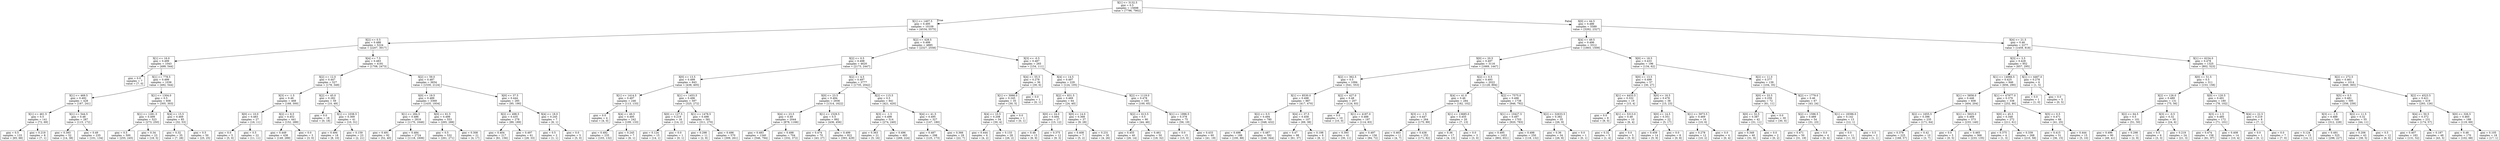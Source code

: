 digraph Tree {
node [shape=box] ;
0 [label="X[1] <= 3132.5\ngini = 0.5\nsamples = 15698\nvalue = [7796, 7902]"] ;
1 [label="X[1] <= 1407.5\ngini = 0.495\nsamples = 10109\nvalue = [4534, 5575]"] ;
0 -> 1 [labeldistance=2.5, labelangle=45, headlabel="True"] ;
2 [label="X[2] <= 0.5\ngini = 0.488\nsamples = 5224\nvalue = [2207, 3017]"] ;
1 -> 2 ;
3 [label="X[1] <= 16.0\ngini = 0.499\nsamples = 1043\nvalue = [499, 544]"] ;
2 -> 3 ;
4 [label="gini = 0.0\nsamples = 7\nvalue = [7, 0]"] ;
3 -> 4 ;
5 [label="X[1] <= 778.5\ngini = 0.499\nsamples = 1036\nvalue = [492, 544]"] ;
3 -> 5 ;
6 [label="X[1] <= 469.5\ngini = 0.492\nsamples = 428\nvalue = [187, 241]"] ;
5 -> 6 ;
7 [label="X[1] <= 461.5\ngini = 0.5\nsamples = 141\nvalue = [72, 69]"] ;
6 -> 7 ;
8 [label="gini = 0.5\nsamples = 133\nvalue = [65, 68]"] ;
7 -> 8 ;
9 [label="gini = 0.219\nsamples = 8\nvalue = [7, 1]"] ;
7 -> 9 ;
10 [label="X[1] <= 544.5\ngini = 0.48\nsamples = 287\nvalue = [115, 172]"] ;
6 -> 10 ;
11 [label="gini = 0.393\nsamples = 52\nvalue = [14, 38]"] ;
10 -> 11 ;
12 [label="gini = 0.49\nsamples = 235\nvalue = [101, 134]"] ;
10 -> 12 ;
13 [label="X[1] <= 1304.0\ngini = 0.5\nsamples = 608\nvalue = [305, 303]"] ;
5 -> 13 ;
14 [label="X[1] <= 1281.5\ngini = 0.499\nsamples = 523\nvalue = [273, 250]"] ;
13 -> 14 ;
15 [label="gini = 0.5\nsamples = 500\nvalue = [255, 245]"] ;
14 -> 15 ;
16 [label="gini = 0.34\nsamples = 23\nvalue = [18, 5]"] ;
14 -> 16 ;
17 [label="X[4] <= 15.5\ngini = 0.469\nsamples = 85\nvalue = [32, 53]"] ;
13 -> 17 ;
18 [label="gini = 0.32\nsamples = 35\nvalue = [7, 28]"] ;
17 -> 18 ;
19 [label="gini = 0.5\nsamples = 50\nvalue = [25, 25]"] ;
17 -> 19 ;
20 [label="X[4] <= 7.5\ngini = 0.483\nsamples = 4181\nvalue = [1708, 2473]"] ;
2 -> 20 ;
21 [label="X[2] <= 12.0\ngini = 0.447\nsamples = 527\nvalue = [178, 349]"] ;
20 -> 21 ;
22 [label="X[3] <= -1.5\ngini = 0.46\nsamples = 468\nvalue = [168, 300]"] ;
21 -> 22 ;
23 [label="X[0] <= 10.0\ngini = 0.483\nsamples = 27\nvalue = [16, 11]"] ;
22 -> 23 ;
24 [label="gini = 0.0\nsamples = 5\nvalue = [5, 0]"] ;
23 -> 24 ;
25 [label="gini = 0.5\nsamples = 22\nvalue = [11, 11]"] ;
23 -> 25 ;
26 [label="X[2] <= 8.5\ngini = 0.452\nsamples = 441\nvalue = [152, 289]"] ;
22 -> 26 ;
27 [label="gini = 0.449\nsamples = 438\nvalue = [149, 289]"] ;
26 -> 27 ;
28 [label="gini = 0.0\nsamples = 3\nvalue = [3, 0]"] ;
26 -> 28 ;
29 [label="X[2] <= 45.0\ngini = 0.282\nsamples = 59\nvalue = [10, 49]"] ;
21 -> 29 ;
30 [label="gini = 0.0\nsamples = 18\nvalue = [0, 18]"] ;
29 -> 30 ;
31 [label="X[1] <= 1038.5\ngini = 0.369\nsamples = 41\nvalue = [10, 31]"] ;
29 -> 31 ;
32 [label="gini = 0.494\nsamples = 18\nvalue = [8, 10]"] ;
31 -> 32 ;
33 [label="gini = 0.159\nsamples = 23\nvalue = [2, 21]"] ;
31 -> 33 ;
34 [label="X[2] <= 59.0\ngini = 0.487\nsamples = 3654\nvalue = [1530, 2124]"] ;
20 -> 34 ;
35 [label="X[0] <= 19.5\ngini = 0.489\nsamples = 3369\nvalue = [1435, 1934]"] ;
34 -> 35 ;
36 [label="X[1] <= 284.5\ngini = 0.486\nsamples = 2816\nvalue = [1170, 1646]"] ;
35 -> 36 ;
37 [label="gini = 0.491\nsamples = 92\nvalue = [52, 40]"] ;
36 -> 37 ;
38 [label="gini = 0.484\nsamples = 2724\nvalue = [1118, 1606]"] ;
36 -> 38 ;
39 [label="X[0] <= 61.5\ngini = 0.499\nsamples = 553\nvalue = [265, 288]"] ;
35 -> 39 ;
40 [label="gini = 0.5\nsamples = 532\nvalue = [261, 271]"] ;
39 -> 40 ;
41 [label="gini = 0.308\nsamples = 21\nvalue = [4, 17]"] ;
39 -> 41 ;
42 [label="X[0] <= 37.5\ngini = 0.444\nsamples = 285\nvalue = [95, 190]"] ;
34 -> 42 ;
43 [label="X[2] <= 498.5\ngini = 0.435\nsamples = 278\nvalue = [89, 189]"] ;
42 -> 43 ;
44 [label="gini = 0.404\nsamples = 217\nvalue = [61, 156]"] ;
43 -> 44 ;
45 [label="gini = 0.497\nsamples = 61\nvalue = [28, 33]"] ;
43 -> 45 ;
46 [label="X[4] <= 18.0\ngini = 0.245\nsamples = 7\nvalue = [6, 1]"] ;
42 -> 46 ;
47 [label="gini = 0.5\nsamples = 2\nvalue = [1, 1]"] ;
46 -> 47 ;
48 [label="gini = 0.0\nsamples = 5\nvalue = [5, 0]"] ;
46 -> 48 ;
49 [label="X[2] <= 428.5\ngini = 0.499\nsamples = 4885\nvalue = [2327, 2558]"] ;
1 -> 49 ;
50 [label="X[2] <= 0.5\ngini = 0.498\nsamples = 4620\nvalue = [2173, 2447]"] ;
49 -> 50 ;
51 [label="X[0] <= 13.5\ngini = 0.499\nsamples = 843\nvalue = [438, 405]"] ;
50 -> 51 ;
52 [label="X[1] <= 1414.5\ngini = 0.497\nsamples = 246\nvalue = [113, 133]"] ;
51 -> 52 ;
53 [label="gini = 0.0\nsamples = 4\nvalue = [4, 0]"] ;
52 -> 53 ;
54 [label="X[4] <= 49.5\ngini = 0.495\nsamples = 242\nvalue = [109, 133]"] ;
52 -> 54 ;
55 [label="gini = 0.492\nsamples = 235\nvalue = [103, 132]"] ;
54 -> 55 ;
56 [label="gini = 0.245\nsamples = 7\nvalue = [6, 1]"] ;
54 -> 56 ;
57 [label="X[1] <= 1453.5\ngini = 0.496\nsamples = 597\nvalue = [325, 272]"] ;
51 -> 57 ;
58 [label="X[0] <= 127.5\ngini = 0.219\nsamples = 16\nvalue = [14, 2]"] ;
57 -> 58 ;
59 [label="gini = 0.124\nsamples = 15\nvalue = [14, 1]"] ;
58 -> 59 ;
60 [label="gini = 0.0\nsamples = 1\nvalue = [0, 1]"] ;
58 -> 60 ;
61 [label="X[1] <= 1478.5\ngini = 0.498\nsamples = 581\nvalue = [311, 270]"] ;
57 -> 61 ;
62 [label="gini = 0.298\nsamples = 11\nvalue = [2, 9]"] ;
61 -> 62 ;
63 [label="gini = 0.496\nsamples = 570\nvalue = [309, 261]"] ;
61 -> 63 ;
64 [label="X[2] <= 4.5\ngini = 0.497\nsamples = 3777\nvalue = [1735, 2042]"] ;
50 -> 64 ;
65 [label="X[0] <= 23.5\ngini = 0.494\nsamples = 2936\nvalue = [1314, 1622]"] ;
64 -> 65 ;
66 [label="X[4] <= 23.5\ngini = 0.49\nsamples = 2044\nvalue = [878, 1166]"] ;
65 -> 66 ;
67 [label="gini = 0.483\nsamples = 1340\nvalue = [546, 794]"] ;
66 -> 67 ;
68 [label="gini = 0.498\nsamples = 704\nvalue = [332, 372]"] ;
66 -> 68 ;
69 [label="X[1] <= 1529.5\ngini = 0.5\nsamples = 892\nvalue = [436, 456]"] ;
65 -> 69 ;
70 [label="gini = 0.474\nsamples = 70\nvalue = [43, 27]"] ;
69 -> 70 ;
71 [label="gini = 0.499\nsamples = 822\nvalue = [393, 429]"] ;
69 -> 71 ;
72 [label="X[2] <= 115.5\ngini = 0.5\nsamples = 841\nvalue = [421, 420]"] ;
64 -> 72 ;
73 [label="X[3] <= -1.5\ngini = 0.498\nsamples = 514\nvalue = [274, 240]"] ;
72 -> 73 ;
74 [label="gini = 0.363\nsamples = 21\nvalue = [5, 16]"] ;
73 -> 74 ;
75 [label="gini = 0.496\nsamples = 493\nvalue = [269, 224]"] ;
73 -> 75 ;
76 [label="X[4] <= 41.5\ngini = 0.495\nsamples = 327\nvalue = [147, 180]"] ;
72 -> 76 ;
77 [label="gini = 0.487\nsamples = 298\nvalue = [125, 173]"] ;
76 -> 77 ;
78 [label="gini = 0.366\nsamples = 29\nvalue = [22, 7]"] ;
76 -> 78 ;
79 [label="X[3] <= -0.5\ngini = 0.487\nsamples = 265\nvalue = [154, 111]"] ;
49 -> 79 ;
80 [label="X[4] <= 55.5\ngini = 0.278\nsamples = 36\nvalue = [30, 6]"] ;
79 -> 80 ;
81 [label="X[1] <= 3066.0\ngini = 0.245\nsamples = 35\nvalue = [30, 5]"] ;
80 -> 81 ;
82 [label="X[4] <= 10.5\ngini = 0.208\nsamples = 34\nvalue = [30, 4]"] ;
81 -> 82 ;
83 [label="gini = 0.444\nsamples = 6\nvalue = [4, 2]"] ;
82 -> 83 ;
84 [label="gini = 0.133\nsamples = 28\nvalue = [26, 2]"] ;
82 -> 84 ;
85 [label="gini = 0.0\nsamples = 1\nvalue = [0, 1]"] ;
81 -> 85 ;
86 [label="gini = 0.0\nsamples = 1\nvalue = [0, 1]"] ;
80 -> 86 ;
87 [label="X[4] <= 14.5\ngini = 0.497\nsamples = 229\nvalue = [124, 105]"] ;
79 -> 87 ;
88 [label="X[2] <= 831.5\ngini = 0.469\nsamples = 64\nvalue = [24, 40]"] ;
87 -> 88 ;
89 [label="X[0] <= 24.0\ngini = 0.494\nsamples = 27\nvalue = [15, 12]"] ;
88 -> 89 ;
90 [label="gini = 0.48\nsamples = 15\nvalue = [6, 9]"] ;
89 -> 90 ;
91 [label="gini = 0.375\nsamples = 12\nvalue = [9, 3]"] ;
89 -> 91 ;
92 [label="X[0] <= 14.0\ngini = 0.368\nsamples = 37\nvalue = [9, 28]"] ;
88 -> 92 ;
93 [label="gini = 0.408\nsamples = 7\nvalue = [5, 2]"] ;
92 -> 93 ;
94 [label="gini = 0.231\nsamples = 30\nvalue = [4, 26]"] ;
92 -> 94 ;
95 [label="X[2] <= 1119.0\ngini = 0.478\nsamples = 165\nvalue = [100, 65]"] ;
87 -> 95 ;
96 [label="X[2] <= 613.5\ngini = 0.5\nsamples = 90\nvalue = [44, 46]"] ;
95 -> 96 ;
97 [label="gini = 0.455\nsamples = 40\nvalue = [26, 14]"] ;
96 -> 97 ;
98 [label="gini = 0.461\nsamples = 50\nvalue = [18, 32]"] ;
96 -> 98 ;
99 [label="X[1] <= 1996.5\ngini = 0.378\nsamples = 75\nvalue = [56, 19]"] ;
95 -> 99 ;
100 [label="gini = 0.0\nsamples = 15\nvalue = [15, 0]"] ;
99 -> 100 ;
101 [label="gini = 0.433\nsamples = 60\nvalue = [41, 19]"] ;
99 -> 101 ;
102 [label="X[0] <= 44.5\ngini = 0.486\nsamples = 5589\nvalue = [3262, 2327]"] ;
0 -> 102 [labeldistance=2.5, labelangle=-45, headlabel="False"] ;
103 [label="X[4] <= 49.5\ngini = 0.496\nsamples = 3312\nvalue = [1803, 1509]"] ;
102 -> 103 ;
104 [label="X[0] <= 20.5\ngini = 0.497\nsamples = 3116\nvalue = [1669, 1447]"] ;
103 -> 104 ;
105 [label="X[2] <= 362.5\ngini = 0.5\nsamples = 1094\nvalue = [541, 553]"] ;
104 -> 105 ;
106 [label="X[1] <= 8530.0\ngini = 0.498\nsamples = 887\nvalue = [417, 470]"] ;
105 -> 106 ;
107 [label="X[2] <= 0.5\ngini = 0.494\nsamples = 780\nvalue = [348, 432]"] ;
106 -> 107 ;
108 [label="gini = 0.498\nsamples = 188\nvalue = [100, 88]"] ;
107 -> 108 ;
109 [label="gini = 0.487\nsamples = 592\nvalue = [248, 344]"] ;
107 -> 109 ;
110 [label="X[4] <= 37.5\ngini = 0.458\nsamples = 107\nvalue = [69, 38]"] ;
106 -> 110 ;
111 [label="gini = 0.47\nsamples = 98\nvalue = [61, 37]"] ;
110 -> 111 ;
112 [label="gini = 0.198\nsamples = 9\nvalue = [8, 1]"] ;
110 -> 112 ;
113 [label="X[2] <= 427.0\ngini = 0.48\nsamples = 207\nvalue = [124, 83]"] ;
105 -> 113 ;
114 [label="gini = 0.0\nsamples = 10\nvalue = [10, 0]"] ;
113 -> 114 ;
115 [label="X[1] <= 4187.0\ngini = 0.488\nsamples = 197\nvalue = [114, 83]"] ;
113 -> 115 ;
116 [label="gini = 0.393\nsamples = 41\nvalue = [30, 11]"] ;
115 -> 116 ;
117 [label="gini = 0.497\nsamples = 156\nvalue = [84, 72]"] ;
115 -> 117 ;
118 [label="X[2] <= 0.5\ngini = 0.493\nsamples = 2022\nvalue = [1128, 894]"] ;
104 -> 118 ;
119 [label="X[4] <= 41.0\ngini = 0.46\nsamples = 284\nvalue = [182, 102]"] ;
118 -> 119 ;
120 [label="X[3] <= -1.5\ngini = 0.447\nsamples = 264\nvalue = [175, 89]"] ;
119 -> 120 ;
121 [label="gini = 0.463\nsamples = 11\nvalue = [4, 7]"] ;
120 -> 121 ;
122 [label="gini = 0.438\nsamples = 253\nvalue = [171, 82]"] ;
120 -> 122 ;
123 [label="X[1] <= 13685.0\ngini = 0.455\nsamples = 20\nvalue = [7, 13]"] ;
119 -> 123 ;
124 [label="gini = 0.36\nsamples = 17\nvalue = [4, 13]"] ;
123 -> 124 ;
125 [label="gini = 0.0\nsamples = 3\nvalue = [3, 0]"] ;
123 -> 125 ;
126 [label="X[2] <= 7575.0\ngini = 0.496\nsamples = 1738\nvalue = [946, 792]"] ;
118 -> 126 ;
127 [label="X[1] <= 10427.5\ngini = 0.497\nsamples = 1703\nvalue = [920, 783]"] ;
126 -> 127 ;
128 [label="gini = 0.495\nsamples = 1453\nvalue = [802, 651]"] ;
127 -> 128 ;
129 [label="gini = 0.498\nsamples = 250\nvalue = [118, 132]"] ;
127 -> 129 ;
130 [label="X[2] <= 32633.5\ngini = 0.382\nsamples = 35\nvalue = [26, 9]"] ;
126 -> 130 ;
131 [label="gini = 0.36\nsamples = 34\nvalue = [26, 8]"] ;
130 -> 131 ;
132 [label="gini = 0.0\nsamples = 1\nvalue = [0, 1]"] ;
130 -> 132 ;
133 [label="X[0] <= 18.5\ngini = 0.433\nsamples = 196\nvalue = [134, 62]"] ;
103 -> 133 ;
134 [label="X[0] <= 13.5\ngini = 0.499\nsamples = 57\nvalue = [30, 27]"] ;
133 -> 134 ;
135 [label="X[1] <= 4433.5\ngini = 0.332\nsamples = 19\nvalue = [15, 4]"] ;
134 -> 135 ;
136 [label="gini = 0.0\nsamples = 9\nvalue = [9, 0]"] ;
135 -> 136 ;
137 [label="X[1] <= 5313.0\ngini = 0.48\nsamples = 10\nvalue = [6, 4]"] ;
135 -> 137 ;
138 [label="gini = 0.32\nsamples = 5\nvalue = [1, 4]"] ;
137 -> 138 ;
139 [label="gini = 0.0\nsamples = 5\nvalue = [5, 0]"] ;
137 -> 139 ;
140 [label="X[0] <= 16.5\ngini = 0.478\nsamples = 38\nvalue = [15, 23]"] ;
134 -> 140 ;
141 [label="X[0] <= 14.5\ngini = 0.351\nsamples = 22\nvalue = [5, 17]"] ;
140 -> 141 ;
142 [label="gini = 0.459\nsamples = 14\nvalue = [5, 9]"] ;
141 -> 142 ;
143 [label="gini = 0.0\nsamples = 8\nvalue = [0, 8]"] ;
141 -> 143 ;
144 [label="X[1] <= 5973.5\ngini = 0.469\nsamples = 16\nvalue = [10, 6]"] ;
140 -> 144 ;
145 [label="gini = 0.278\nsamples = 12\nvalue = [10, 2]"] ;
144 -> 145 ;
146 [label="gini = 0.0\nsamples = 4\nvalue = [0, 4]"] ;
144 -> 146 ;
147 [label="X[2] <= 11.0\ngini = 0.377\nsamples = 139\nvalue = [104, 35]"] ;
133 -> 147 ;
148 [label="X[0] <= 33.5\ngini = 0.259\nsamples = 72\nvalue = [61, 11]"] ;
147 -> 148 ;
149 [label="X[0] <= 32.5\ngini = 0.387\nsamples = 42\nvalue = [31, 11]"] ;
148 -> 149 ;
150 [label="gini = 0.349\nsamples = 40\nvalue = [31, 9]"] ;
149 -> 150 ;
151 [label="gini = 0.0\nsamples = 2\nvalue = [0, 2]"] ;
149 -> 151 ;
152 [label="gini = 0.0\nsamples = 30\nvalue = [30, 0]"] ;
148 -> 152 ;
153 [label="X[2] <= 1779.0\ngini = 0.46\nsamples = 67\nvalue = [43, 24]"] ;
147 -> 153 ;
154 [label="X[2] <= 1596.5\ngini = 0.489\nsamples = 54\nvalue = [31, 23]"] ;
153 -> 154 ;
155 [label="gini = 0.471\nsamples = 50\nvalue = [31, 19]"] ;
154 -> 155 ;
156 [label="gini = 0.0\nsamples = 4\nvalue = [0, 4]"] ;
154 -> 156 ;
157 [label="X[1] <= 18396.0\ngini = 0.142\nsamples = 13\nvalue = [12, 1]"] ;
153 -> 157 ;
158 [label="gini = 0.0\nsamples = 11\nvalue = [11, 0]"] ;
157 -> 158 ;
159 [label="gini = 0.5\nsamples = 2\nvalue = [1, 1]"] ;
157 -> 159 ;
160 [label="X[4] <= 21.5\ngini = 0.46\nsamples = 2277\nvalue = [1459, 818]"] ;
102 -> 160 ;
161 [label="X[3] <= 3.5\ngini = 0.428\nsamples = 952\nvalue = [657, 295]"] ;
160 -> 161 ;
162 [label="X[1] <= 14066.5\ngini = 0.425\nsamples = 946\nvalue = [656, 290]"] ;
161 -> 162 ;
163 [label="X[1] <= 5858.0\ngini = 0.446\nsamples = 608\nvalue = [404, 204]"] ;
162 -> 163 ;
164 [label="X[2] <= 1655.5\ngini = 0.396\nsamples = 235\nvalue = [171, 64]"] ;
163 -> 164 ;
165 [label="gini = 0.378\nsamples = 225\nvalue = [168, 57]"] ;
164 -> 165 ;
166 [label="gini = 0.42\nsamples = 10\nvalue = [3, 7]"] ;
164 -> 166 ;
167 [label="X[1] <= 5925.0\ngini = 0.469\nsamples = 373\nvalue = [233, 140]"] ;
163 -> 167 ;
168 [label="gini = 0.0\nsamples = 5\nvalue = [0, 5]"] ;
167 -> 168 ;
169 [label="gini = 0.465\nsamples = 368\nvalue = [233, 135]"] ;
167 -> 169 ;
170 [label="X[1] <= 47977.0\ngini = 0.379\nsamples = 338\nvalue = [252, 86]"] ;
162 -> 170 ;
171 [label="X[0] <= 45.5\ngini = 0.348\nsamples = 272\nvalue = [211, 61]"] ;
170 -> 171 ;
172 [label="gini = 0.375\nsamples = 4\nvalue = [1, 3]"] ;
171 -> 172 ;
173 [label="gini = 0.339\nsamples = 268\nvalue = [210, 58]"] ;
171 -> 173 ;
174 [label="X[5] <= 0.5\ngini = 0.471\nsamples = 66\nvalue = [41, 25]"] ;
170 -> 174 ;
175 [label="gini = 0.415\nsamples = 51\nvalue = [36, 15]"] ;
174 -> 175 ;
176 [label="gini = 0.444\nsamples = 15\nvalue = [5, 10]"] ;
174 -> 176 ;
177 [label="X[1] <= 4467.0\ngini = 0.278\nsamples = 6\nvalue = [1, 5]"] ;
161 -> 177 ;
178 [label="gini = 0.0\nsamples = 1\nvalue = [1, 0]"] ;
177 -> 178 ;
179 [label="gini = 0.0\nsamples = 5\nvalue = [0, 5]"] ;
177 -> 179 ;
180 [label="X[1] <= 6234.0\ngini = 0.478\nsamples = 1325\nvalue = [802, 523]"] ;
160 -> 180 ;
181 [label="X[0] <= 51.5\ngini = 0.5\nsamples = 311\nvalue = [153, 158]"] ;
180 -> 181 ;
182 [label="X[2] <= 126.0\ngini = 0.489\nsamples = 131\nvalue = [75, 56]"] ;
181 -> 182 ;
183 [label="X[2] <= 64.5\ngini = 0.5\nsamples = 101\nvalue = [51, 50]"] ;
182 -> 183 ;
184 [label="gini = 0.496\nsamples = 90\nvalue = [49, 41]"] ;
183 -> 184 ;
185 [label="gini = 0.298\nsamples = 11\nvalue = [2, 9]"] ;
183 -> 185 ;
186 [label="X[3] <= -0.5\ngini = 0.32\nsamples = 30\nvalue = [24, 6]"] ;
182 -> 186 ;
187 [label="gini = 0.5\nsamples = 6\nvalue = [3, 3]"] ;
186 -> 187 ;
188 [label="gini = 0.219\nsamples = 24\nvalue = [21, 3]"] ;
186 -> 188 ;
189 [label="X[0] <= 120.5\ngini = 0.491\nsamples = 180\nvalue = [78, 102]"] ;
181 -> 189 ;
190 [label="X[3] <= 1.5\ngini = 0.485\nsamples = 172\nvalue = [71, 101]"] ;
189 -> 190 ;
191 [label="gini = 0.474\nsamples = 158\nvalue = [61, 97]"] ;
190 -> 191 ;
192 [label="gini = 0.408\nsamples = 14\nvalue = [10, 4]"] ;
190 -> 192 ;
193 [label="X[4] <= 22.5\ngini = 0.219\nsamples = 8\nvalue = [7, 1]"] ;
189 -> 193 ;
194 [label="gini = 0.0\nsamples = 1\nvalue = [0, 1]"] ;
193 -> 194 ;
195 [label="gini = 0.0\nsamples = 7\nvalue = [7, 0]"] ;
193 -> 195 ;
196 [label="X[2] <= 272.5\ngini = 0.461\nsamples = 1014\nvalue = [649, 365]"] ;
180 -> 196 ;
197 [label="X[5] <= 0.5\ngini = 0.481\nsamples = 595\nvalue = [356, 239]"] ;
196 -> 197 ;
198 [label="X[3] <= -1.5\ngini = 0.488\nsamples = 540\nvalue = [312, 228]"] ;
197 -> 198 ;
199 [label="gini = 0.124\nsamples = 15\nvalue = [14, 1]"] ;
198 -> 199 ;
200 [label="gini = 0.491\nsamples = 525\nvalue = [298, 227]"] ;
198 -> 200 ;
201 [label="X[2] <= 11.5\ngini = 0.32\nsamples = 55\nvalue = [44, 11]"] ;
197 -> 201 ;
202 [label="gini = 0.206\nsamples = 43\nvalue = [38, 5]"] ;
201 -> 202 ;
203 [label="gini = 0.5\nsamples = 12\nvalue = [6, 6]"] ;
201 -> 203 ;
204 [label="X[2] <= 4523.5\ngini = 0.421\nsamples = 419\nvalue = [293, 126]"] ;
196 -> 204 ;
205 [label="X[4] <= 50.5\ngini = 0.372\nsamples = 231\nvalue = [174, 57]"] ;
204 -> 205 ;
206 [label="gini = 0.407\nsamples = 183\nvalue = [131, 52]"] ;
205 -> 206 ;
207 [label="gini = 0.187\nsamples = 48\nvalue = [43, 5]"] ;
205 -> 207 ;
208 [label="X[0] <= 326.5\ngini = 0.465\nsamples = 188\nvalue = [119, 69]"] ;
204 -> 208 ;
209 [label="gini = 0.48\nsamples = 170\nvalue = [102, 68]"] ;
208 -> 209 ;
210 [label="gini = 0.105\nsamples = 18\nvalue = [17, 1]"] ;
208 -> 210 ;
}